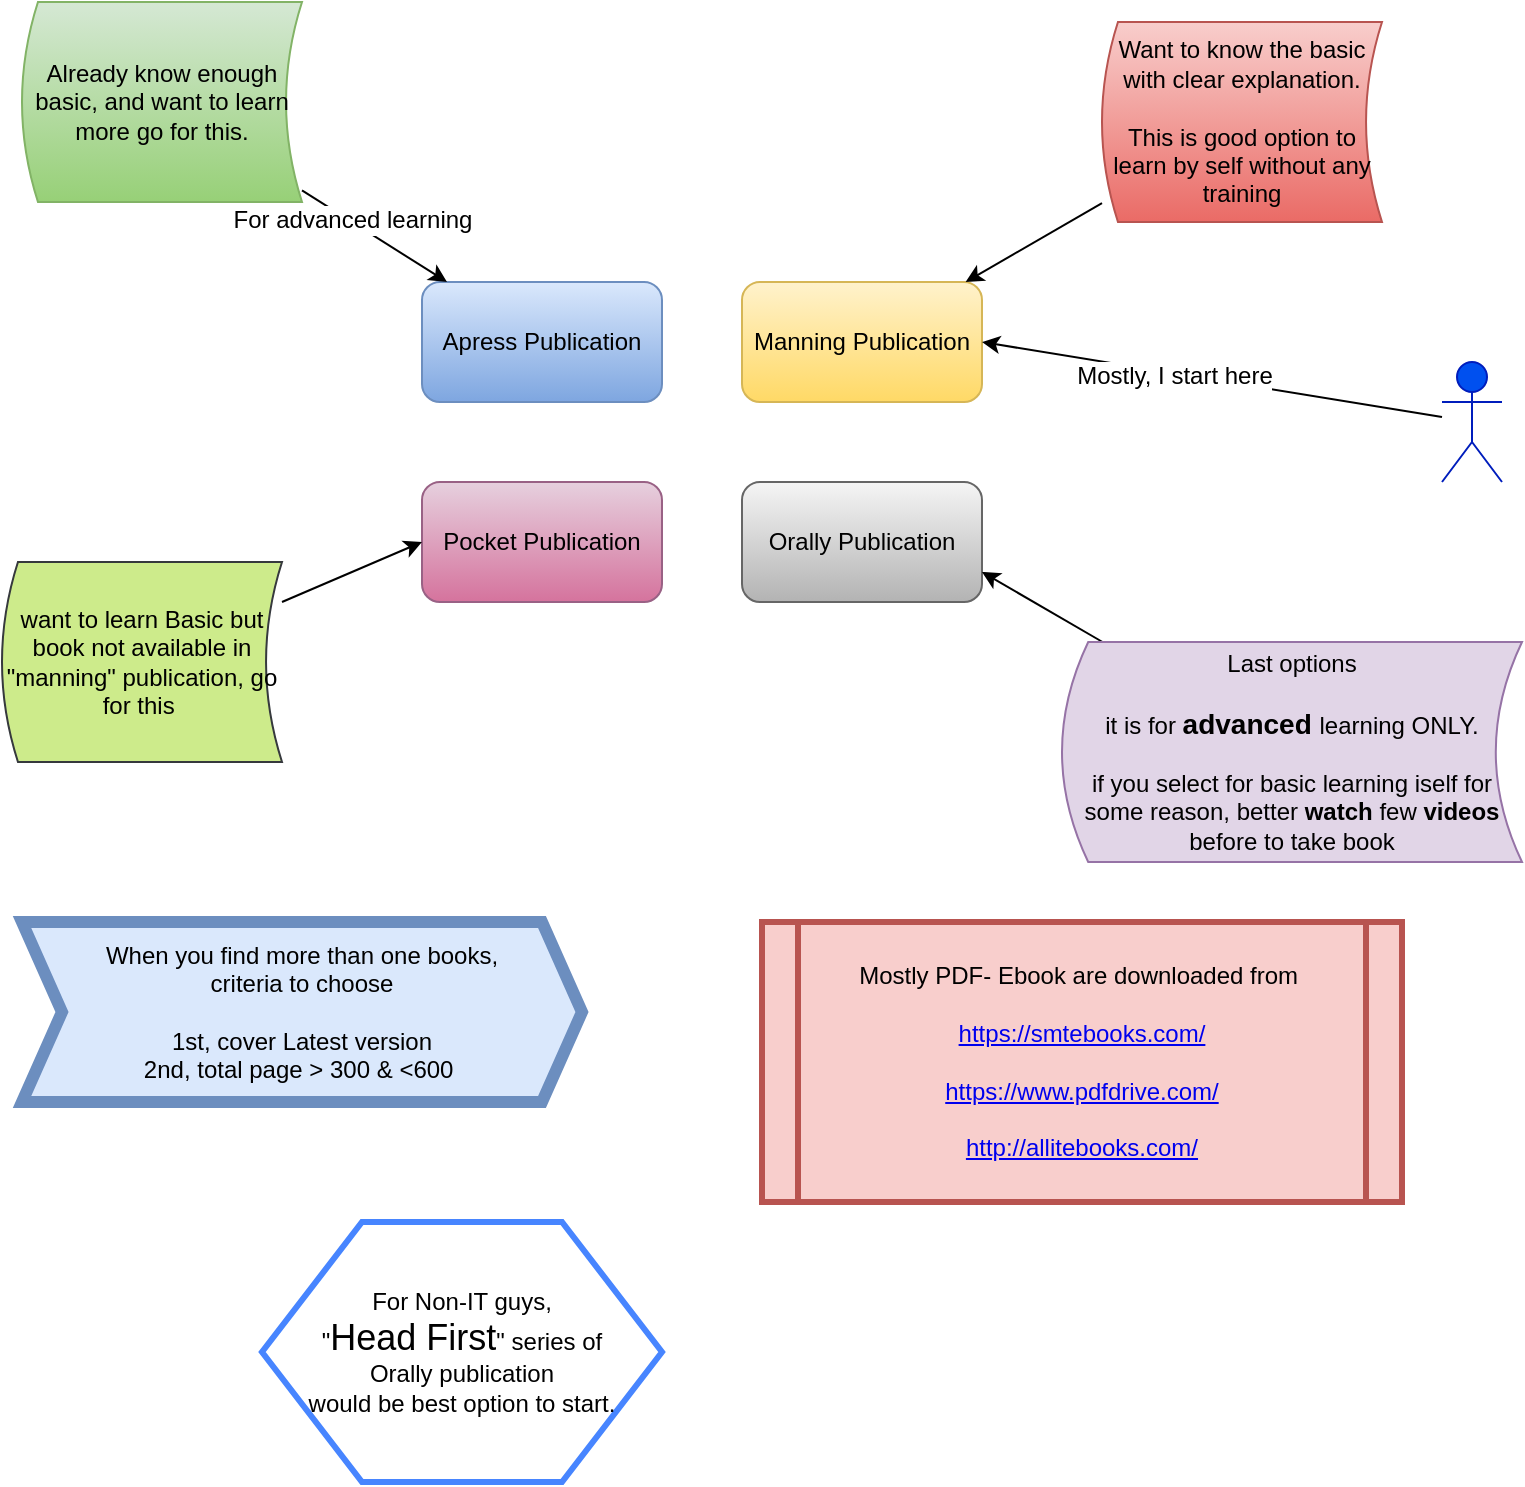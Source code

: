 <mxfile version="12.5.3" type="device" pages="4"><diagram id="OkbKGs3mKGXVAuiktUCg" name="Technical Book Pulication Selection"><mxGraphModel dx="854" dy="519" grid="1" gridSize="10" guides="1" tooltips="1" connect="1" arrows="1" fold="1" page="1" pageScale="1" pageWidth="850" pageHeight="1100" math="0" shadow="0"><root><mxCell id="tLh4i0k2nAfyooywVaYA-0"/><mxCell id="tLh4i0k2nAfyooywVaYA-1" parent="tLh4i0k2nAfyooywVaYA-0"/><mxCell id="tLh4i0k2nAfyooywVaYA-2" value="Apress Publication" style="rounded=1;whiteSpace=wrap;html=1;gradientColor=#7ea6e0;fillColor=#dae8fc;strokeColor=#6c8ebf;" parent="tLh4i0k2nAfyooywVaYA-1" vertex="1"><mxGeometry x="250" y="160" width="120" height="60" as="geometry"/></mxCell><mxCell id="tLh4i0k2nAfyooywVaYA-3" value="Manning Publication" style="rounded=1;whiteSpace=wrap;html=1;gradientColor=#ffd966;fillColor=#fff2cc;strokeColor=#d6b656;" parent="tLh4i0k2nAfyooywVaYA-1" vertex="1"><mxGeometry x="410" y="160" width="120" height="60" as="geometry"/></mxCell><mxCell id="tLh4i0k2nAfyooywVaYA-4" value="Pocket Publication" style="rounded=1;whiteSpace=wrap;html=1;gradientColor=#d5739d;fillColor=#e6d0de;strokeColor=#996185;" parent="tLh4i0k2nAfyooywVaYA-1" vertex="1"><mxGeometry x="250" y="260" width="120" height="60" as="geometry"/></mxCell><mxCell id="tLh4i0k2nAfyooywVaYA-5" value="Orally Publication" style="rounded=1;whiteSpace=wrap;html=1;gradientColor=#b3b3b3;fillColor=#f5f5f5;strokeColor=#666666;" parent="tLh4i0k2nAfyooywVaYA-1" vertex="1"><mxGeometry x="410" y="260" width="120" height="60" as="geometry"/></mxCell><mxCell id="tLh4i0k2nAfyooywVaYA-6" style="edgeStyle=none;rounded=0;orthogonalLoop=1;jettySize=auto;html=1;" parent="tLh4i0k2nAfyooywVaYA-1" source="tLh4i0k2nAfyooywVaYA-8" target="tLh4i0k2nAfyooywVaYA-2" edge="1"><mxGeometry relative="1" as="geometry"/></mxCell><mxCell id="tLh4i0k2nAfyooywVaYA-7" value="For advanced learning" style="text;html=1;align=center;verticalAlign=middle;resizable=0;points=[];;labelBackgroundColor=#ffffff;" parent="tLh4i0k2nAfyooywVaYA-6" vertex="1" connectable="0"><mxGeometry x="-0.326" y="1" relative="1" as="geometry"><mxPoint as="offset"/></mxGeometry></mxCell><mxCell id="tLh4i0k2nAfyooywVaYA-8" value="Already know enough basic, and want to learn more go for this." style="shape=dataStorage;whiteSpace=wrap;html=1;size=0.057;gradientColor=#97d077;fillColor=#d5e8d4;strokeColor=#82b366;" parent="tLh4i0k2nAfyooywVaYA-1" vertex="1"><mxGeometry x="50" y="20" width="140" height="100" as="geometry"/></mxCell><mxCell id="tLh4i0k2nAfyooywVaYA-9" style="edgeStyle=none;rounded=0;orthogonalLoop=1;jettySize=auto;html=1;" parent="tLh4i0k2nAfyooywVaYA-1" source="tLh4i0k2nAfyooywVaYA-10" target="tLh4i0k2nAfyooywVaYA-3" edge="1"><mxGeometry relative="1" as="geometry"/></mxCell><mxCell id="tLh4i0k2nAfyooywVaYA-10" value="Want to know the basic with clear explanation.&lt;br&gt;&lt;br&gt;This is good option to learn by self without any training" style="shape=dataStorage;whiteSpace=wrap;html=1;size=0.057;gradientColor=#ea6b66;fillColor=#f8cecc;strokeColor=#b85450;" parent="tLh4i0k2nAfyooywVaYA-1" vertex="1"><mxGeometry x="590" y="30" width="140" height="100" as="geometry"/></mxCell><mxCell id="tLh4i0k2nAfyooywVaYA-11" style="edgeStyle=none;rounded=0;orthogonalLoop=1;jettySize=auto;html=1;entryX=0;entryY=0.5;entryDx=0;entryDy=0;" parent="tLh4i0k2nAfyooywVaYA-1" source="tLh4i0k2nAfyooywVaYA-12" target="tLh4i0k2nAfyooywVaYA-4" edge="1"><mxGeometry relative="1" as="geometry"/></mxCell><mxCell id="tLh4i0k2nAfyooywVaYA-12" value="want to learn Basic but book not available in &quot;manning&quot; publication, go for this&amp;nbsp;" style="shape=dataStorage;whiteSpace=wrap;html=1;size=0.057;fillColor=#cdeb8b;strokeColor=#36393d;" parent="tLh4i0k2nAfyooywVaYA-1" vertex="1"><mxGeometry x="40" y="300" width="140" height="100" as="geometry"/></mxCell><mxCell id="tLh4i0k2nAfyooywVaYA-13" style="edgeStyle=none;rounded=0;orthogonalLoop=1;jettySize=auto;html=1;entryX=1;entryY=0.75;entryDx=0;entryDy=0;" parent="tLh4i0k2nAfyooywVaYA-1" source="tLh4i0k2nAfyooywVaYA-14" target="tLh4i0k2nAfyooywVaYA-5" edge="1"><mxGeometry relative="1" as="geometry"/></mxCell><mxCell id="tLh4i0k2nAfyooywVaYA-14" value="Last options&lt;br&gt;&lt;br&gt;it is for &lt;b&gt;&lt;font style=&quot;font-size: 14px&quot;&gt;advanced &lt;/font&gt;&lt;/b&gt;learning ONLY.&lt;br&gt;&lt;br&gt;if you select for basic learning iself for some reason, better &lt;b&gt;watch &lt;/b&gt;few &lt;b&gt;videos &lt;/b&gt;before to take book" style="shape=dataStorage;whiteSpace=wrap;html=1;size=0.057;fillColor=#e1d5e7;strokeColor=#9673a6;" parent="tLh4i0k2nAfyooywVaYA-1" vertex="1"><mxGeometry x="570" y="340" width="230" height="110" as="geometry"/></mxCell><mxCell id="tLh4i0k2nAfyooywVaYA-15" value="Mostly PDF- Ebook are downloaded from&amp;nbsp;&lt;br&gt;&lt;br&gt;&lt;a href=&quot;https://smtebooks.com/&quot;&gt;https://smtebooks.com/&lt;/a&gt;&lt;br&gt;&lt;br&gt;&lt;a href=&quot;https://www.pdfdrive.com/&quot;&gt;https://www.pdfdrive.com/&lt;/a&gt;&lt;br&gt;&lt;br&gt;&lt;a href=&quot;http://allitebooks.com/&quot;&gt;http://allitebooks.com/&lt;/a&gt;" style="shape=process;whiteSpace=wrap;html=1;backgroundOutline=1;fillColor=#f8cecc;strokeColor=#b85450;strokeWidth=3;size=0.056;" parent="tLh4i0k2nAfyooywVaYA-1" vertex="1"><mxGeometry x="420" y="480" width="320" height="140" as="geometry"/></mxCell><mxCell id="tLh4i0k2nAfyooywVaYA-16" style="edgeStyle=none;rounded=0;orthogonalLoop=1;jettySize=auto;html=1;entryX=1;entryY=0.5;entryDx=0;entryDy=0;" parent="tLh4i0k2nAfyooywVaYA-1" source="tLh4i0k2nAfyooywVaYA-18" target="tLh4i0k2nAfyooywVaYA-3" edge="1"><mxGeometry relative="1" as="geometry"/></mxCell><mxCell id="tLh4i0k2nAfyooywVaYA-17" value="Mostly, I start here" style="text;html=1;align=center;verticalAlign=middle;resizable=0;points=[];;labelBackgroundColor=#ffffff;" parent="tLh4i0k2nAfyooywVaYA-16" vertex="1" connectable="0"><mxGeometry x="0.173" relative="1" as="geometry"><mxPoint y="1" as="offset"/></mxGeometry></mxCell><mxCell id="tLh4i0k2nAfyooywVaYA-18" value="Actor" style="shape=umlActor;verticalLabelPosition=bottom;labelBackgroundColor=#ffffff;verticalAlign=top;html=1;outlineConnect=0;fillColor=#0050ef;strokeColor=#001DBC;fontColor=#ffffff;" parent="tLh4i0k2nAfyooywVaYA-1" vertex="1"><mxGeometry x="760" y="200" width="30" height="60" as="geometry"/></mxCell><mxCell id="tLh4i0k2nAfyooywVaYA-19" value="When you find more than one books, &lt;br&gt;criteria to choose&lt;br&gt;&lt;br&gt;1st, cover Latest version&lt;br&gt;2nd, total page &amp;gt; 300 &amp;amp; &amp;lt;600&amp;nbsp;" style="shape=step;perimeter=stepPerimeter;whiteSpace=wrap;html=1;fixedSize=1;fillColor=#dae8fc;strokeColor=#6c8ebf;strokeWidth=6;" parent="tLh4i0k2nAfyooywVaYA-1" vertex="1"><mxGeometry x="50" y="480" width="280" height="90" as="geometry"/></mxCell><mxCell id="tLh4i0k2nAfyooywVaYA-20" value="For Non-IT guys, &lt;br&gt;&quot;&lt;font style=&quot;font-size: 18px&quot;&gt;Head First&lt;/font&gt;&quot; series of &lt;br&gt;Orally publication &lt;br&gt;would be best option to start." style="shape=hexagon;perimeter=hexagonPerimeter2;whiteSpace=wrap;html=1;strokeWidth=3;strokeColor=#4785FF;" parent="tLh4i0k2nAfyooywVaYA-1" vertex="1"><mxGeometry x="170" y="630" width="200" height="130" as="geometry"/></mxCell></root></mxGraphModel></diagram><diagram id="QU0dXJdK_HEQxcxTAK_d" name="Startegy to learn Technical"><mxGraphModel dx="854" dy="519" grid="1" gridSize="10" guides="1" tooltips="1" connect="1" arrows="1" fold="1" page="1" pageScale="1" pageWidth="850" pageHeight="1100" math="0" shadow="1"><root><mxCell id="f6qCO2llKEoaCqKOGgXI-0"/><mxCell id="f6qCO2llKEoaCqKOGgXI-1" parent="f6qCO2llKEoaCqKOGgXI-0"/><mxCell id="f6qCO2llKEoaCqKOGgXI-2" value="Hereafter ( 4th Feb 2020) the study sitting are time bound rather than book or chapters completion.&lt;br&gt;&lt;br&gt;Earlier,&lt;span style=&quot;background-color: rgb(255 , 102 , 102)&quot;&gt; I intended to complete chapter or book on every study stitting. It put/kept me pressure for completions.&lt;/span&gt;&lt;br&gt;&lt;br&gt;In Time bound, i dont worry about completion, just study as much as possible till that time.&lt;br&gt;&lt;br&gt;Now, i can get even 30 mins study sitting in office time." style="rounded=1;whiteSpace=wrap;html=1;gradientColor=#97d077;fillColor=#d5e8d4;strokeColor=#82b366;" parent="f6qCO2llKEoaCqKOGgXI-1" vertex="1"><mxGeometry x="40" y="40" width="250" height="220" as="geometry"/></mxCell><mxCell id="UbmrWw5f8B_8wyJ80rAJ-0" value="Start any &lt;font style=&quot;font-size: 18px&quot;&gt;new &lt;/font&gt;technologies &lt;font style=&quot;font-size: 18px&quot;&gt;or&lt;/font&gt; framework with &lt;b&gt;1 or 2 videos&lt;/b&gt; on &lt;b&gt;youTube &lt;/b&gt;with &lt;br&gt;&lt;font style=&quot;font-size: 14px&quot;&gt;duration 1-2 hours&lt;/font&gt;" style="rounded=1;whiteSpace=wrap;html=1;gradientColor=#97d077;fillColor=#d5e8d4;strokeColor=#82b366;" parent="f6qCO2llKEoaCqKOGgXI-1" vertex="1"><mxGeometry x="560" y="480" width="170" height="110" as="geometry"/></mxCell><mxCell id="QYl7lmZqfkzHSHz6iTwh-0" value="I believe, that a Book only can cover all the features of a technology rather than&amp;nbsp; forum or videos or training&amp;nbsp;" style="text;html=1;strokeColor=#666666;fillColor=#f5f5f5;align=center;verticalAlign=middle;whiteSpace=wrap;rounded=0;gradientColor=#b3b3b3;" parent="f6qCO2llKEoaCqKOGgXI-1" vertex="1"><mxGeometry x="560" y="40" width="140" height="140" as="geometry"/></mxCell><mxCell id="32clktVQzuiXJXBLCbEC-0" value="When read a book, &lt;br&gt;once complete&lt;br&gt;&amp;nbsp;first part or 3 or 4 chapters,&lt;br&gt;&amp;nbsp;go second round from that &lt;br&gt;same book instead continue &lt;br&gt;the same book till end in &lt;br&gt;First round of study itself.&amp;nbsp;&amp;nbsp;&lt;br&gt;&lt;br&gt;It gives more effective understing &lt;br&gt;of first part and the same level of understanding the remaining &lt;br&gt;chapters with first tound itself" style="shape=parallelogram;perimeter=parallelogramPerimeter;whiteSpace=wrap;html=1;size=0.167;gradientColor=#b3b3b3;fillColor=#f5f5f5;strokeColor=#666666;" parent="f6qCO2llKEoaCqKOGgXI-1" vertex="1"><mxGeometry x="60" y="310" width="250" height="205" as="geometry"/></mxCell><mxCell id="LzvNn8FB8SkNCkyKXJqg-0" value="if &lt;br&gt;samples are run &lt;br&gt;successfully fine.&amp;nbsp;&lt;br&gt;if not, keep continue &lt;br&gt;at least type down &lt;br&gt;the code and &lt;br&gt;keep it" style="rhombus;whiteSpace=wrap;html=1;gradientColor=#ea6b66;fillColor=#f8cecc;strokeColor=#b85450;" parent="f6qCO2llKEoaCqKOGgXI-1" vertex="1"><mxGeometry x="550" y="320" width="170" height="150" as="geometry"/></mxCell><mxCell id="zL7SJvbtLDYMXYyinLKF-0" value="I prefer, to complete the book till end, though examples are &lt;font style=&quot;font-size: 18px&quot;&gt;not&lt;/font&gt; run.&amp;nbsp;&lt;br&gt;&lt;br&gt;you would come to know that at least the capability of that technologies&amp;nbsp;&lt;br&gt;&lt;br&gt;and sample for each capabilities can be found in online when need." style="shape=card;whiteSpace=wrap;html=1;gradientColor=#ffd966;fillColor=#fff2cc;strokeColor=#d6b656;" parent="f6qCO2llKEoaCqKOGgXI-1" vertex="1"><mxGeometry x="332" y="40" width="200" height="155" as="geometry"/></mxCell><mxCell id="j6eUmRxKyXb1aYBjv4df-0" value="( After video[s] ) &lt;br&gt;&amp;nbsp;starts with one PDF book and &lt;font style=&quot;font-size: 24px&quot;&gt;workout &lt;br&gt;&lt;/font&gt;all the sample &lt;br&gt;&lt;font style=&quot;font-size: 14px&quot;&gt;&lt;b&gt;without &lt;br&gt;&lt;/b&gt;&lt;/font&gt;copy paste even single line of code&amp;nbsp;" style="shape=step;perimeter=stepPerimeter;whiteSpace=wrap;html=1;fixedSize=1;size=20;gradientColor=#7ea6e0;fillColor=#dae8fc;strokeColor=#6c8ebf;" parent="f6qCO2llKEoaCqKOGgXI-1" vertex="1"><mxGeometry x="332" y="320" width="185" height="135" as="geometry"/></mxCell><mxCell id="9cS-VWEZI8rnDbkqB3pN-0" value="" style="shape=link;html=1;strokeWidth=2;strokeColor=#5269FF;" parent="f6qCO2llKEoaCqKOGgXI-1" edge="1"><mxGeometry width="50" height="50" relative="1" as="geometry"><mxPoint x="40" y="290" as="sourcePoint"/><mxPoint x="770" y="290" as="targetPoint"/></mxGeometry></mxCell><mxCell id="9cS-VWEZI8rnDbkqB3pN-1" value="" style="shape=link;html=1;strokeWidth=2;strokeColor=#5269FF;" parent="f6qCO2llKEoaCqKOGgXI-1" edge="1"><mxGeometry width="50" height="50" relative="1" as="geometry"><mxPoint x="50" y="760" as="sourcePoint"/><mxPoint x="780" y="760" as="targetPoint"/></mxGeometry></mxCell><mxCell id="9cS-VWEZI8rnDbkqB3pN-2" value="If you are working with&amp;nbsp;&lt;font style=&quot;font-size: 18px&quot;&gt;windows like OS&lt;/font&gt;, &lt;br&gt;and often work with &quot;command&quot; propmpt,&lt;br&gt;&amp;nbsp;try with &quot;&lt;font style=&quot;font-size: 18px&quot;&gt;cmder_mini&lt;/font&gt;&quot;. &lt;br&gt;you can download from internet.&lt;br&gt;&lt;br&gt;you can &lt;font style=&quot;font-size: 14px&quot;&gt;&lt;b&gt;split screen&lt;/b&gt;&lt;/font&gt;&lt;b&gt; &lt;/b&gt;both in&lt;br&gt;&amp;nbsp;&amp;nbsp;&lt;b&gt;vertically &lt;/b&gt;and &lt;b&gt;horizontally &lt;/b&gt;and &lt;br&gt;on each splitup you can run &lt;br&gt;&lt;font style=&quot;font-size: 18px&quot; color=&quot;#ffff26&quot;&gt;separate command or process&lt;/font&gt;.&lt;br&gt;&lt;br&gt;this will increase your &lt;font style=&quot;font-size: 18px&quot;&gt;productivity&lt;/font&gt;" style="shape=trapezoid;perimeter=trapezoidPerimeter;whiteSpace=wrap;html=1;size=0.056;gradientColor=#d5739d;fillColor=#e6d0de;strokeColor=#996185;" parent="f6qCO2llKEoaCqKOGgXI-1" vertex="1"><mxGeometry x="60" y="530" width="320" height="200" as="geometry"/></mxCell></root></mxGraphModel></diagram><diagram id="bZ9IGQ-fYcR9H3iV34qz" name="Career Plan"><mxGraphModel dx="854" dy="519" grid="1" gridSize="10" guides="1" tooltips="1" connect="1" arrows="1" fold="1" page="1" pageScale="1" pageWidth="1920" pageHeight="1200" math="0" shadow="0"><root><mxCell id="FMSQQzLf3FQD6Jar3_dx-0"/><mxCell id="FMSQQzLf3FQD6Jar3_dx-1" parent="FMSQQzLf3FQD6Jar3_dx-0"/><mxCell id="FMSQQzLf3FQD6Jar3_dx-15" value="" style="rounded=1;whiteSpace=wrap;html=1;shadow=1;glass=0;comic=0;strokeColor=#37FF21;strokeWidth=4;fillColor=#EEFF59;gradientColor=#ffffff;" parent="FMSQQzLf3FQD6Jar3_dx-1" vertex="1"><mxGeometry x="480" y="430" width="380" height="260" as="geometry"/></mxCell><mxCell id="FMSQQzLf3FQD6Jar3_dx-14" value="" style="rounded=1;whiteSpace=wrap;html=1;shadow=1;glass=0;comic=0;strokeColor=#37FF21;strokeWidth=4;fillColor=#D712FF;gradientColor=#ffffff;" parent="FMSQQzLf3FQD6Jar3_dx-1" vertex="1"><mxGeometry x="70" y="330" width="360" height="240" as="geometry"/></mxCell><mxCell id="FMSQQzLf3FQD6Jar3_dx-13" value="" style="rounded=1;whiteSpace=wrap;html=1;shadow=1;glass=0;comic=0;strokeColor=#37FF21;strokeWidth=4;gradientColor=#ffffff;fillColor=#96FF1F;" parent="FMSQQzLf3FQD6Jar3_dx-1" vertex="1"><mxGeometry x="210" y="720" width="470" height="210" as="geometry"/></mxCell><mxCell id="FMSQQzLf3FQD6Jar3_dx-2" value="Node.js" style="rounded=1;whiteSpace=wrap;html=1;shadow=1;glass=0;comic=0;strokeColor=#6666FF;strokeWidth=4;gradientColor=none;fillColor=#FF3399;" parent="FMSQQzLf3FQD6Jar3_dx-1" vertex="1"><mxGeometry x="500" y="530" width="330" height="70" as="geometry"/></mxCell><mxCell id="FMSQQzLf3FQD6Jar3_dx-3" value="React" style="shape=document;whiteSpace=wrap;html=1;boundedLbl=1;shadow=1;glass=0;comic=0;strokeColor=#6666FF;strokeWidth=4;gradientColor=#FFFF33;" parent="FMSQQzLf3FQD6Jar3_dx-1" vertex="1"><mxGeometry x="80" y="340" width="90" height="60" as="geometry"/></mxCell><mxCell id="FMSQQzLf3FQD6Jar3_dx-4" value="Redux" style="shape=trapezoid;perimeter=trapezoidPerimeter;whiteSpace=wrap;html=1;shadow=1;glass=0;comic=0;strokeColor=#6666FF;strokeWidth=4;gradientColor=#ffffff;" parent="FMSQQzLf3FQD6Jar3_dx-1" vertex="1"><mxGeometry x="180" y="345" width="120" height="50" as="geometry"/></mxCell><mxCell id="FMSQQzLf3FQD6Jar3_dx-5" value="Webpack, Rollup.js &amp;amp; gulp.js" style="shape=step;perimeter=stepPerimeter;whiteSpace=wrap;html=1;fixedSize=1;shadow=1;glass=0;comic=0;strokeColor=#6666FF;strokeWidth=4;gradientColor=#B3FF66;" parent="FMSQQzLf3FQD6Jar3_dx-1" vertex="1"><mxGeometry x="90" y="410" width="220" height="80" as="geometry"/></mxCell><mxCell id="FMSQQzLf3FQD6Jar3_dx-6" value="Express" style="shape=process;whiteSpace=wrap;html=1;backgroundOutline=1;shadow=1;glass=0;comic=0;strokeColor=#6666FF;strokeWidth=4;gradientColor=#ffffff;" parent="FMSQQzLf3FQD6Jar3_dx-1" vertex="1"><mxGeometry x="500" y="460" width="120" height="60" as="geometry"/></mxCell><mxCell id="FMSQQzLf3FQD6Jar3_dx-7" value="GraphQL" style="rounded=1;whiteSpace=wrap;html=1;shadow=1;glass=0;comic=0;strokeColor=#6666FF;strokeWidth=4;gradientColor=#ffffff;" parent="FMSQQzLf3FQD6Jar3_dx-1" vertex="1"><mxGeometry x="630" y="460" width="100" height="60" as="geometry"/></mxCell><mxCell id="FMSQQzLf3FQD6Jar3_dx-8" value="Docker" style="shape=dataStorage;whiteSpace=wrap;html=1;shadow=1;glass=0;comic=0;strokeColor=#6666FF;strokeWidth=4;gradientColor=#ffffff;" parent="FMSQQzLf3FQD6Jar3_dx-1" vertex="1"><mxGeometry x="580" y="600" width="100" height="60" as="geometry"/></mxCell><mxCell id="FMSQQzLf3FQD6Jar3_dx-9" value="Mongo" style="rounded=0;whiteSpace=wrap;html=1;shadow=1;glass=0;comic=0;strokeColor=#6666FF;strokeWidth=4;gradientColor=#ffffff;" parent="FMSQQzLf3FQD6Jar3_dx-1" vertex="1"><mxGeometry x="270" y="750" width="120" height="60" as="geometry"/></mxCell><mxCell id="FMSQQzLf3FQD6Jar3_dx-10" value="Neo4J" style="rounded=0;whiteSpace=wrap;html=1;shadow=1;glass=0;comic=0;strokeColor=#6666FF;strokeWidth=4;gradientColor=#ffffff;" parent="FMSQQzLf3FQD6Jar3_dx-1" vertex="1"><mxGeometry x="350" y="830" width="120" height="60" as="geometry"/></mxCell><mxCell id="FMSQQzLf3FQD6Jar3_dx-11" value="Couchbase" style="rounded=0;whiteSpace=wrap;html=1;shadow=1;glass=0;comic=0;strokeColor=#6666FF;strokeWidth=4;gradientColor=#ffffff;" parent="FMSQQzLf3FQD6Jar3_dx-1" vertex="1"><mxGeometry x="435" y="750" width="120" height="60" as="geometry"/></mxCell><mxCell id="FMSQQzLf3FQD6Jar3_dx-12" value="Redis" style="rounded=0;whiteSpace=wrap;html=1;shadow=1;glass=0;comic=0;strokeColor=#6666FF;strokeWidth=4;gradientColor=#ffffff;" parent="FMSQQzLf3FQD6Jar3_dx-1" vertex="1"><mxGeometry x="500" y="830" width="120" height="60" as="geometry"/></mxCell><mxCell id="FMSQQzLf3FQD6Jar3_dx-16" value="H API&lt;br&gt;&amp;amp;&lt;br&gt;Restify" style="rounded=1;whiteSpace=wrap;html=1;shadow=1;glass=0;comic=0;strokeColor=#6666FF;strokeWidth=4;gradientColor=#ffffff;" parent="FMSQQzLf3FQD6Jar3_dx-1" vertex="1"><mxGeometry x="740" y="460" width="100" height="60" as="geometry"/></mxCell><mxCell id="FMSQQzLf3FQD6Jar3_dx-17" value="ReactNative" style="shape=document;whiteSpace=wrap;html=1;boundedLbl=1;shadow=1;glass=0;comic=0;strokeColor=#6666FF;strokeWidth=4;gradientColor=#ffffff;" parent="FMSQQzLf3FQD6Jar3_dx-1" vertex="1"><mxGeometry x="310" y="345" width="90" height="60" as="geometry"/></mxCell><mxCell id="FMSQQzLf3FQD6Jar3_dx-18" value="D3" style="shape=trapezoid;perimeter=trapezoidPerimeter;whiteSpace=wrap;html=1;shadow=1;glass=0;comic=0;strokeColor=#6666FF;strokeWidth=4;gradientColor=#ffffff;" parent="FMSQQzLf3FQD6Jar3_dx-1" vertex="1"><mxGeometry x="320" y="455" width="90" height="45" as="geometry"/></mxCell><mxCell id="FMSQQzLf3FQD6Jar3_dx-21" style="edgeStyle=isometricEdgeStyle;rounded=0;orthogonalLoop=1;jettySize=auto;html=1;entryX=0.5;entryY=0;entryDx=0;entryDy=0;exitX=0;exitY=0.5;exitDx=0;exitDy=0;" parent="FMSQQzLf3FQD6Jar3_dx-1" source="FMSQQzLf3FQD6Jar3_dx-19" target="FMSQQzLf3FQD6Jar3_dx-14" edge="1"><mxGeometry relative="1" as="geometry"/></mxCell><mxCell id="FMSQQzLf3FQD6Jar3_dx-19" value="JavaScript&lt;br&gt;&amp;amp;&lt;br&gt;Testing for both end&lt;br&gt;&amp;amp;&lt;br&gt;Static Code analysis" style="shape=dataStorage;whiteSpace=wrap;html=1;shadow=1;glass=0;comic=0;strokeColor=#b85450;strokeWidth=4;fillColor=#f8cecc;gradientColor=#ea6b66;" parent="FMSQQzLf3FQD6Jar3_dx-1" vertex="1"><mxGeometry x="400" y="160" width="170" height="80" as="geometry"/></mxCell><mxCell id="FMSQQzLf3FQD6Jar3_dx-24" value="" style="curved=1;endArrow=classic;html=1;exitX=1;exitY=0.25;exitDx=0;exitDy=0;entryX=0.5;entryY=0;entryDx=0;entryDy=0;" parent="FMSQQzLf3FQD6Jar3_dx-1" source="FMSQQzLf3FQD6Jar3_dx-19" target="FMSQQzLf3FQD6Jar3_dx-15" edge="1"><mxGeometry width="50" height="50" relative="1" as="geometry"><mxPoint x="620" y="240" as="sourcePoint"/><mxPoint x="720" y="410" as="targetPoint"/><Array as="points"><mxPoint x="720" y="360"/><mxPoint x="620" y="190"/></Array></mxGeometry></mxCell><mxCell id="ND6V1wR1s6-3f16w8v6V-0" value="CSS 3 &amp;amp;&amp;nbsp;&lt;br&gt;bootstrap" style="shape=trapezoid;perimeter=trapezoidPerimeter;whiteSpace=wrap;html=1;shadow=1;glass=0;comic=0;strokeColor=#6666FF;strokeWidth=4;gradientColor=#ffffff;" parent="FMSQQzLf3FQD6Jar3_dx-1" vertex="1"><mxGeometry x="100" y="500" width="120" height="50" as="geometry"/></mxCell><mxCell id="ND6V1wR1s6-3f16w8v6V-1" value="Git" style="shape=dataStorage;whiteSpace=wrap;html=1;shadow=1;glass=0;comic=0;strokeColor=#6666FF;strokeWidth=4;gradientColor=#ffffff;" parent="FMSQQzLf3FQD6Jar3_dx-1" vertex="1"><mxGeometry x="310" y="620" width="100" height="60" as="geometry"/></mxCell></root></mxGraphModel></diagram><diagram id="3IRSUA5Bn5XZxIDnPwYb" name="study tips"><mxGraphModel dx="854" dy="519" grid="1" gridSize="10" guides="1" tooltips="1" connect="1" arrows="1" fold="1" page="1" pageScale="1" pageWidth="1920" pageHeight="1200" math="0" shadow="0"><root><mxCell id="RfWvn7onVGsF3QpM6OlG-0"/><mxCell id="RfWvn7onVGsF3QpM6OlG-1" parent="RfWvn7onVGsF3QpM6OlG-0"/><mxCell id="RfWvn7onVGsF3QpM6OlG-4" value="Enough mind rest rather than body rest" style="rounded=1;whiteSpace=wrap;html=1;shadow=1;glass=0;comic=0;strokeColor=#d79b00;strokeWidth=4;fillColor=#ffcd28;gradientColor=#ffa500;" vertex="1" parent="RfWvn7onVGsF3QpM6OlG-1"><mxGeometry x="380" y="240" width="120" height="60" as="geometry"/></mxCell><mxCell id="RfWvn7onVGsF3QpM6OlG-5" value="Feed something else to mind than study&lt;br&gt;&lt;br&gt;yoga, meditation" style="rounded=1;whiteSpace=wrap;html=1;shadow=1;glass=0;comic=0;strokeColor=#37FF21;strokeWidth=4;fillColor=#BDFF38;gradientColor=none;" vertex="1" parent="RfWvn7onVGsF3QpM6OlG-1"><mxGeometry x="370" y="320" width="160" height="100" as="geometry"/></mxCell><mxCell id="RfWvn7onVGsF3QpM6OlG-6" value="better avoid after &lt;br&gt;8pm to tech study" style="rounded=1;whiteSpace=wrap;html=1;shadow=1;glass=0;comic=0;strokeColor=#B20000;strokeWidth=4;fillColor=#e51400;fontColor=#ffffff;" vertex="1" parent="RfWvn7onVGsF3QpM6OlG-1"><mxGeometry x="650" y="230" width="160" height="90" as="geometry"/></mxCell><mxCell id="RfWvn7onVGsF3QpM6OlG-7" value="study hours and duration" style="strokeWidth=2;html=1;shape=mxgraph.flowchart.terminator;whiteSpace=wrap;shadow=1;glass=0;comic=0;fillColor=#BDFF38;gradientColor=none;" vertex="1" parent="RfWvn7onVGsF3QpM6OlG-1"><mxGeometry x="400" y="80" width="100" height="60" as="geometry"/></mxCell><mxCell id="RfWvn7onVGsF3QpM6OlG-9" value="always &lt;br&gt;think/bound to &lt;br&gt;study plan" style="shape=hexagon;html=1;whiteSpace=wrap;perimeter=hexagonPerimeter;strokeWidth=4;rounded=0;shadow=1;glass=0;comic=0;fillColor=#e51400;strokeColor=#B20000;fontColor=#ffffff;" vertex="1" parent="RfWvn7onVGsF3QpM6OlG-1"><mxGeometry x="650" y="70" width="160" height="130" as="geometry"/></mxCell><mxCell id="RfWvn7onVGsF3QpM6OlG-10" value="Try to &lt;br&gt;wakeup &lt;br&gt;at 7AM" style="strokeWidth=2;html=1;shape=mxgraph.flowchart.display;whiteSpace=wrap;shadow=1;glass=0;comic=0;fillColor=#e3c800;strokeColor=#B09500;fontColor=#ffffff;" vertex="1" parent="RfWvn7onVGsF3QpM6OlG-1"><mxGeometry x="400" y="160" width="100" height="60" as="geometry"/></mxCell><mxCell id="RfWvn7onVGsF3QpM6OlG-11" value="Dont want complete too&amp;nbsp; much pages of a book" style="strokeWidth=2;html=1;shape=mxgraph.flowchart.loop_limit;whiteSpace=wrap;shadow=1;glass=0;comic=0;fillColor=#60a917;strokeColor=#2D7600;fontColor=#ffffff;" vertex="1" parent="RfWvn7onVGsF3QpM6OlG-1"><mxGeometry x="80" y="130" width="220" height="70" as="geometry"/></mxCell><mxCell id="RfWvn7onVGsF3QpM6OlG-13" value="Why not mix both, new technology and revision of familar technolgy in learning" style="shape=tape;whiteSpace=wrap;html=1;strokeWidth=2;size=0.167;shadow=1;glass=0;comic=0;fillColor=#60a917;gradientColor=none;fontColor=#ffffff;strokeColor=#2D7600;" vertex="1" parent="RfWvn7onVGsF3QpM6OlG-1"><mxGeometry x="70" y="220" width="230" height="90" as="geometry"/></mxCell><mxCell id="RfWvn7onVGsF3QpM6OlG-14" value="take break once for an hour" style="html=1;strokeWidth=2;shape=manualInput;whiteSpace=wrap;rounded=1;size=26;arcSize=11;shadow=1;glass=0;comic=0;fillColor=#BDFF38;gradientColor=none;" vertex="1" parent="RfWvn7onVGsF3QpM6OlG-1"><mxGeometry x="200" y="20" width="160" height="80" as="geometry"/></mxCell></root></mxGraphModel></diagram></mxfile>